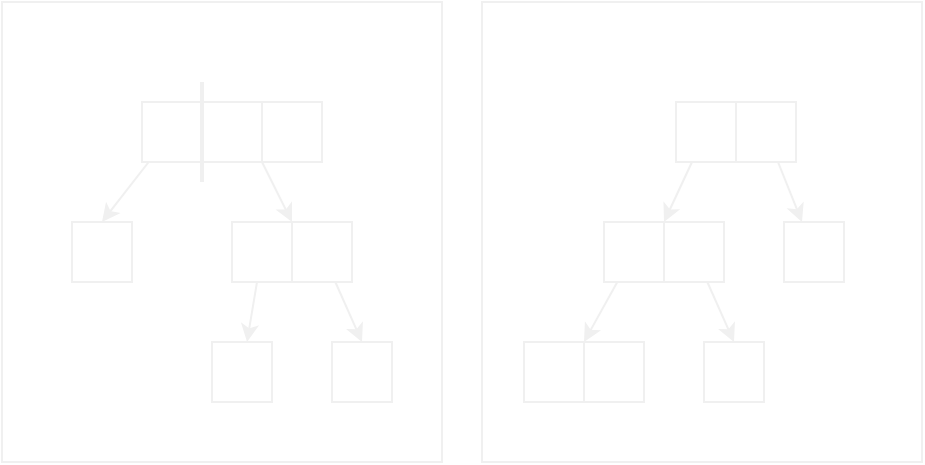 <mxfile>
    <diagram id="74qJ68DXpdYIWCWvNvtx" name="Page-1">
        <mxGraphModel dx="933" dy="756" grid="1" gridSize="10" guides="1" tooltips="1" connect="1" arrows="1" fold="1" page="1" pageScale="1" pageWidth="827" pageHeight="1169" background="none" math="0" shadow="0">
            <root>
                <mxCell id="0"/>
                <mxCell id="1" parent="0"/>
                <mxCell id="29" value="&amp;nbsp;Categorical - One Column" style="rounded=0;whiteSpace=wrap;html=1;fillColor=none;align=left;verticalAlign=top;strokeColor=#F0F0F0;shadow=0;fontColor=#FFFFFF;strokeWidth=1;" vertex="1" parent="1">
                    <mxGeometry x="200" y="170" width="220" height="230" as="geometry"/>
                </mxCell>
                <mxCell id="30" value="&amp;nbsp;OHE - Three Columns" style="rounded=0;whiteSpace=wrap;html=1;fillColor=none;align=left;verticalAlign=top;strokeColor=#F0F0F0;shadow=0;fontColor=#FFFFFF;strokeWidth=1;" vertex="1" parent="1">
                    <mxGeometry x="440" y="170" width="220" height="230" as="geometry"/>
                </mxCell>
                <mxCell id="8" value="" style="group;strokeColor=#F0F0F0;shadow=0;fillColor=none;fontColor=#FFFFFF;strokeWidth=1;" vertex="1" connectable="0" parent="1">
                    <mxGeometry x="270" y="220" width="90" height="30" as="geometry"/>
                </mxCell>
                <mxCell id="2" value="1" style="rounded=0;whiteSpace=wrap;html=1;strokeColor=#F0F0F0;shadow=0;fillColor=none;fontColor=#FFFFFF;strokeWidth=1;" vertex="1" parent="8">
                    <mxGeometry width="30" height="30" as="geometry"/>
                </mxCell>
                <mxCell id="3" value="2" style="rounded=0;whiteSpace=wrap;html=1;strokeColor=#F0F0F0;shadow=0;fillColor=none;fontColor=#FFFFFF;strokeWidth=1;" vertex="1" parent="8">
                    <mxGeometry x="30" width="30" height="30" as="geometry"/>
                </mxCell>
                <mxCell id="4" value="3" style="rounded=0;whiteSpace=wrap;html=1;strokeColor=#F0F0F0;shadow=0;fillColor=none;fontColor=#FFFFFF;strokeWidth=1;" vertex="1" parent="8">
                    <mxGeometry x="60" width="30" height="30" as="geometry"/>
                </mxCell>
                <mxCell id="13" value="" style="endArrow=none;html=1;endFill=0;strokeWidth=2;strokeColor=#F0F0F0;shadow=0;" edge="1" parent="8">
                    <mxGeometry width="50" height="50" relative="1" as="geometry">
                        <mxPoint x="30" y="-10" as="sourcePoint"/>
                        <mxPoint x="30" y="40" as="targetPoint"/>
                    </mxGeometry>
                </mxCell>
                <mxCell id="14" value="1" style="rounded=0;whiteSpace=wrap;html=1;strokeColor=#F0F0F0;shadow=0;fillColor=none;fontColor=#FFFFFF;strokeWidth=1;" vertex="1" parent="1">
                    <mxGeometry x="235" y="280" width="30" height="30" as="geometry"/>
                </mxCell>
                <mxCell id="26" style="edgeStyle=none;html=1;strokeColor=#F0F0F0;shadow=0;" edge="1" parent="1" source="19" target="23">
                    <mxGeometry relative="1" as="geometry"/>
                </mxCell>
                <mxCell id="19" value="2" style="rounded=0;whiteSpace=wrap;html=1;strokeColor=#F0F0F0;shadow=0;fillColor=none;fontColor=#FFFFFF;strokeWidth=1;" vertex="1" parent="1">
                    <mxGeometry x="315" y="280" width="30" height="30" as="geometry"/>
                </mxCell>
                <mxCell id="25" style="edgeStyle=none;html=1;entryX=0.5;entryY=0;entryDx=0;entryDy=0;strokeColor=#F0F0F0;shadow=0;" edge="1" parent="1" source="20" target="24">
                    <mxGeometry relative="1" as="geometry"/>
                </mxCell>
                <mxCell id="20" value="3" style="rounded=0;whiteSpace=wrap;html=1;strokeColor=#F0F0F0;shadow=0;fillColor=none;fontColor=#FFFFFF;strokeWidth=1;" vertex="1" parent="1">
                    <mxGeometry x="345" y="280" width="30" height="30" as="geometry"/>
                </mxCell>
                <mxCell id="21" style="edgeStyle=none;html=1;entryX=0.5;entryY=0;entryDx=0;entryDy=0;strokeColor=#F0F0F0;shadow=0;" edge="1" parent="1" source="2" target="14">
                    <mxGeometry relative="1" as="geometry"/>
                </mxCell>
                <mxCell id="22" style="edgeStyle=none;html=1;entryX=1;entryY=0;entryDx=0;entryDy=0;exitX=0;exitY=1;exitDx=0;exitDy=0;strokeColor=#F0F0F0;shadow=0;" edge="1" parent="1" source="4" target="19">
                    <mxGeometry relative="1" as="geometry"/>
                </mxCell>
                <mxCell id="23" value="2" style="rounded=0;whiteSpace=wrap;html=1;strokeColor=#F0F0F0;shadow=0;fillColor=none;fontColor=#FFFFFF;strokeWidth=1;" vertex="1" parent="1">
                    <mxGeometry x="305" y="340" width="30" height="30" as="geometry"/>
                </mxCell>
                <mxCell id="24" value="3" style="rounded=0;whiteSpace=wrap;html=1;strokeColor=#F0F0F0;shadow=0;fillColor=none;fontColor=#FFFFFF;strokeWidth=1;" vertex="1" parent="1">
                    <mxGeometry x="365" y="340" width="30" height="30" as="geometry"/>
                </mxCell>
                <mxCell id="35" style="edgeStyle=none;html=1;entryX=0;entryY=0;entryDx=0;entryDy=0;strokeColor=#F0F0F0;shadow=0;" edge="1" parent="1" source="27" target="32">
                    <mxGeometry relative="1" as="geometry"/>
                </mxCell>
                <mxCell id="27" value="0" style="rounded=0;whiteSpace=wrap;html=1;strokeColor=#F0F0F0;shadow=0;fillColor=none;fontColor=#FFFFFF;strokeWidth=1;" vertex="1" parent="1">
                    <mxGeometry x="537" y="220" width="30" height="30" as="geometry"/>
                </mxCell>
                <mxCell id="38" style="edgeStyle=none;html=1;strokeColor=#F0F0F0;shadow=0;" edge="1" parent="1" source="28" target="37">
                    <mxGeometry relative="1" as="geometry"/>
                </mxCell>
                <mxCell id="28" value="1" style="rounded=0;whiteSpace=wrap;html=1;strokeColor=#F0F0F0;shadow=0;fillColor=none;fontColor=#FFFFFF;strokeWidth=1;" vertex="1" parent="1">
                    <mxGeometry x="567" y="220" width="30" height="30" as="geometry"/>
                </mxCell>
                <mxCell id="36" style="edgeStyle=none;html=1;entryX=1;entryY=0;entryDx=0;entryDy=0;strokeColor=#F0F0F0;shadow=0;" edge="1" parent="1" source="31" target="33">
                    <mxGeometry relative="1" as="geometry"/>
                </mxCell>
                <mxCell id="31" value="0" style="rounded=0;whiteSpace=wrap;html=1;strokeColor=#F0F0F0;shadow=0;fillColor=none;fontColor=#FFFFFF;strokeWidth=1;" vertex="1" parent="1">
                    <mxGeometry x="501" y="280" width="30" height="30" as="geometry"/>
                </mxCell>
                <mxCell id="40" style="edgeStyle=none;html=1;entryX=0.5;entryY=0;entryDx=0;entryDy=0;strokeColor=#F0F0F0;shadow=0;" edge="1" parent="1" source="32" target="39">
                    <mxGeometry relative="1" as="geometry"/>
                </mxCell>
                <mxCell id="32" value="1" style="rounded=0;whiteSpace=wrap;html=1;strokeColor=#F0F0F0;shadow=0;fillColor=none;fontColor=#FFFFFF;strokeWidth=1;" vertex="1" parent="1">
                    <mxGeometry x="531" y="280" width="30" height="30" as="geometry"/>
                </mxCell>
                <mxCell id="33" value="0" style="rounded=0;whiteSpace=wrap;html=1;strokeColor=#F0F0F0;shadow=0;fillColor=none;fontColor=#FFFFFF;strokeWidth=1;" vertex="1" parent="1">
                    <mxGeometry x="461" y="340" width="30" height="30" as="geometry"/>
                </mxCell>
                <mxCell id="34" value="1" style="rounded=0;whiteSpace=wrap;html=1;strokeColor=#F0F0F0;shadow=0;fillColor=none;fontColor=#FFFFFF;strokeWidth=1;" vertex="1" parent="1">
                    <mxGeometry x="491" y="340" width="30" height="30" as="geometry"/>
                </mxCell>
                <mxCell id="37" value="1" style="rounded=0;whiteSpace=wrap;html=1;strokeColor=#F0F0F0;shadow=0;fillColor=none;fontColor=#FFFFFF;strokeWidth=1;" vertex="1" parent="1">
                    <mxGeometry x="591" y="280" width="30" height="30" as="geometry"/>
                </mxCell>
                <mxCell id="39" value="1" style="rounded=0;whiteSpace=wrap;html=1;strokeColor=#F0F0F0;shadow=0;fillColor=none;fontColor=#FFFFFF;strokeWidth=1;" vertex="1" parent="1">
                    <mxGeometry x="551" y="340" width="30" height="30" as="geometry"/>
                </mxCell>
            </root>
        </mxGraphModel>
    </diagram>
</mxfile>